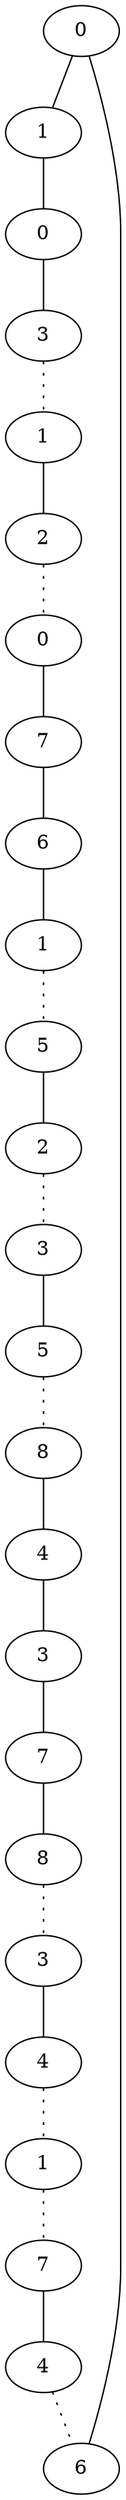 graph {
a0[label=0];
a1[label=1];
a2[label=0];
a3[label=3];
a4[label=1];
a5[label=2];
a6[label=0];
a7[label=7];
a8[label=6];
a9[label=1];
a10[label=5];
a11[label=2];
a12[label=3];
a13[label=5];
a14[label=8];
a15[label=4];
a16[label=3];
a17[label=7];
a18[label=8];
a19[label=3];
a20[label=4];
a21[label=1];
a22[label=7];
a23[label=4];
a24[label=6];
a0 -- a1;
a0 -- a24;
a1 -- a2;
a2 -- a3;
a3 -- a4 [style=dotted];
a4 -- a5;
a5 -- a6 [style=dotted];
a6 -- a7;
a7 -- a8;
a8 -- a9;
a9 -- a10 [style=dotted];
a10 -- a11;
a11 -- a12 [style=dotted];
a12 -- a13;
a13 -- a14 [style=dotted];
a14 -- a15;
a15 -- a16;
a16 -- a17;
a17 -- a18;
a18 -- a19 [style=dotted];
a19 -- a20;
a20 -- a21 [style=dotted];
a21 -- a22 [style=dotted];
a22 -- a23;
a23 -- a24 [style=dotted];
}
